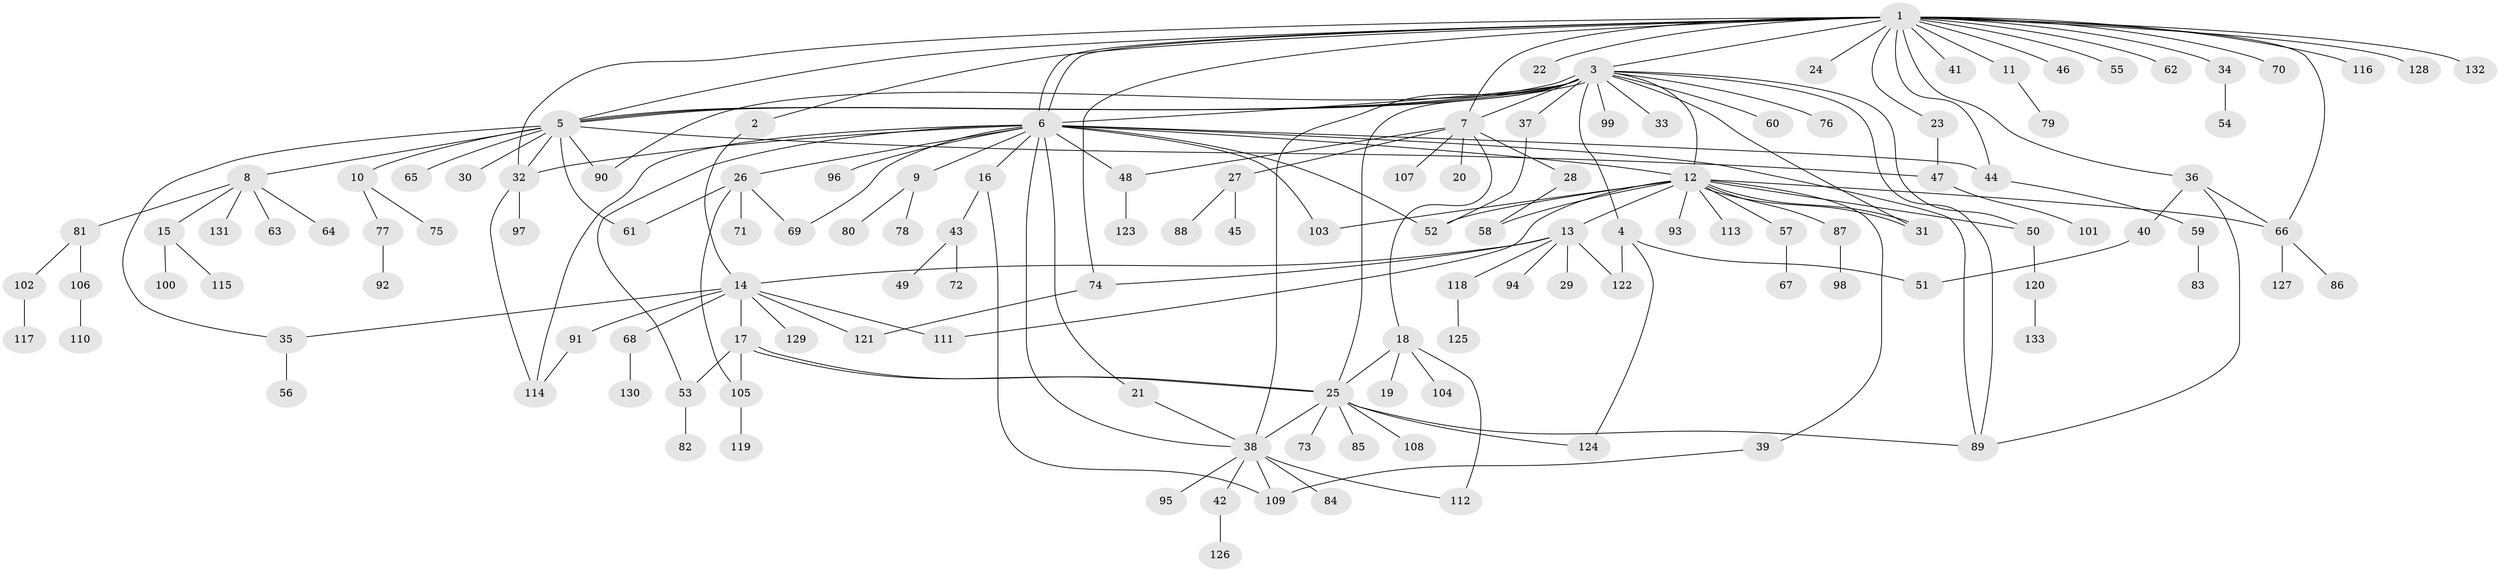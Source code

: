 // coarse degree distribution, {2: 0.175, 8: 0.05, 1: 0.425, 12: 0.025, 11: 0.025, 6: 0.075, 3: 0.075, 4: 0.075, 5: 0.025, 19: 0.025, 9: 0.025}
// Generated by graph-tools (version 1.1) at 2025/36/03/04/25 23:36:57]
// undirected, 133 vertices, 180 edges
graph export_dot {
  node [color=gray90,style=filled];
  1;
  2;
  3;
  4;
  5;
  6;
  7;
  8;
  9;
  10;
  11;
  12;
  13;
  14;
  15;
  16;
  17;
  18;
  19;
  20;
  21;
  22;
  23;
  24;
  25;
  26;
  27;
  28;
  29;
  30;
  31;
  32;
  33;
  34;
  35;
  36;
  37;
  38;
  39;
  40;
  41;
  42;
  43;
  44;
  45;
  46;
  47;
  48;
  49;
  50;
  51;
  52;
  53;
  54;
  55;
  56;
  57;
  58;
  59;
  60;
  61;
  62;
  63;
  64;
  65;
  66;
  67;
  68;
  69;
  70;
  71;
  72;
  73;
  74;
  75;
  76;
  77;
  78;
  79;
  80;
  81;
  82;
  83;
  84;
  85;
  86;
  87;
  88;
  89;
  90;
  91;
  92;
  93;
  94;
  95;
  96;
  97;
  98;
  99;
  100;
  101;
  102;
  103;
  104;
  105;
  106;
  107;
  108;
  109;
  110;
  111;
  112;
  113;
  114;
  115;
  116;
  117;
  118;
  119;
  120;
  121;
  122;
  123;
  124;
  125;
  126;
  127;
  128;
  129;
  130;
  131;
  132;
  133;
  1 -- 2;
  1 -- 3;
  1 -- 5;
  1 -- 6;
  1 -- 6;
  1 -- 7;
  1 -- 11;
  1 -- 22;
  1 -- 23;
  1 -- 24;
  1 -- 32;
  1 -- 34;
  1 -- 36;
  1 -- 41;
  1 -- 44;
  1 -- 46;
  1 -- 55;
  1 -- 62;
  1 -- 66;
  1 -- 70;
  1 -- 74;
  1 -- 116;
  1 -- 128;
  1 -- 132;
  2 -- 14;
  3 -- 4;
  3 -- 5;
  3 -- 5;
  3 -- 5;
  3 -- 6;
  3 -- 7;
  3 -- 12;
  3 -- 25;
  3 -- 31;
  3 -- 33;
  3 -- 37;
  3 -- 38;
  3 -- 50;
  3 -- 60;
  3 -- 76;
  3 -- 89;
  3 -- 90;
  3 -- 99;
  4 -- 51;
  4 -- 122;
  4 -- 124;
  5 -- 8;
  5 -- 10;
  5 -- 30;
  5 -- 32;
  5 -- 35;
  5 -- 47;
  5 -- 61;
  5 -- 65;
  5 -- 90;
  6 -- 9;
  6 -- 12;
  6 -- 16;
  6 -- 21;
  6 -- 26;
  6 -- 32;
  6 -- 38;
  6 -- 44;
  6 -- 48;
  6 -- 52;
  6 -- 53;
  6 -- 69;
  6 -- 89;
  6 -- 96;
  6 -- 103;
  6 -- 114;
  7 -- 18;
  7 -- 20;
  7 -- 27;
  7 -- 28;
  7 -- 48;
  7 -- 107;
  8 -- 15;
  8 -- 63;
  8 -- 64;
  8 -- 81;
  8 -- 131;
  9 -- 78;
  9 -- 80;
  10 -- 75;
  10 -- 77;
  11 -- 79;
  12 -- 13;
  12 -- 31;
  12 -- 31;
  12 -- 39;
  12 -- 50;
  12 -- 52;
  12 -- 57;
  12 -- 58;
  12 -- 66;
  12 -- 87;
  12 -- 93;
  12 -- 103;
  12 -- 111;
  12 -- 113;
  13 -- 14;
  13 -- 29;
  13 -- 74;
  13 -- 94;
  13 -- 118;
  13 -- 122;
  14 -- 17;
  14 -- 35;
  14 -- 68;
  14 -- 91;
  14 -- 111;
  14 -- 121;
  14 -- 129;
  15 -- 100;
  15 -- 115;
  16 -- 43;
  16 -- 109;
  17 -- 25;
  17 -- 25;
  17 -- 53;
  17 -- 105;
  18 -- 19;
  18 -- 25;
  18 -- 104;
  18 -- 112;
  21 -- 38;
  23 -- 47;
  25 -- 38;
  25 -- 73;
  25 -- 85;
  25 -- 89;
  25 -- 108;
  25 -- 124;
  26 -- 61;
  26 -- 69;
  26 -- 71;
  26 -- 105;
  27 -- 45;
  27 -- 88;
  28 -- 58;
  32 -- 97;
  32 -- 114;
  34 -- 54;
  35 -- 56;
  36 -- 40;
  36 -- 66;
  36 -- 89;
  37 -- 52;
  38 -- 42;
  38 -- 84;
  38 -- 95;
  38 -- 109;
  38 -- 112;
  39 -- 109;
  40 -- 51;
  42 -- 126;
  43 -- 49;
  43 -- 72;
  44 -- 59;
  47 -- 101;
  48 -- 123;
  50 -- 120;
  53 -- 82;
  57 -- 67;
  59 -- 83;
  66 -- 86;
  66 -- 127;
  68 -- 130;
  74 -- 121;
  77 -- 92;
  81 -- 102;
  81 -- 106;
  87 -- 98;
  91 -- 114;
  102 -- 117;
  105 -- 119;
  106 -- 110;
  118 -- 125;
  120 -- 133;
}
